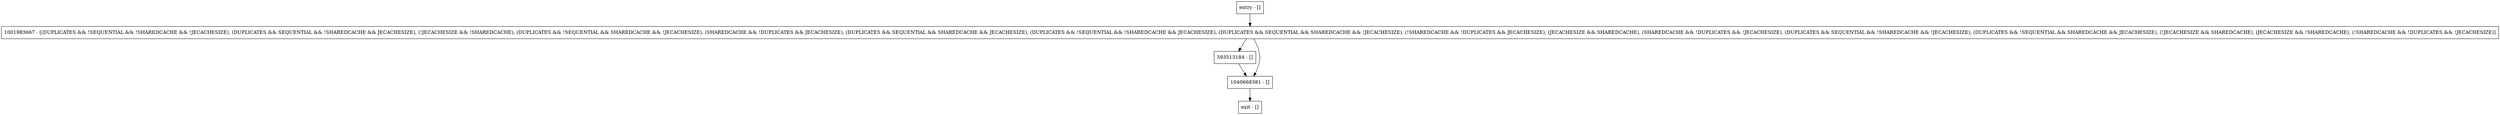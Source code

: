 digraph refreshTreeMemoryUsage {
node [shape=record];
entry [label="entry - []"];
exit [label="exit - []"];
593513184 [label="593513184 - []"];
1040668381 [label="1040668381 - []"];
1001983667 [label="1001983667 - [(DUPLICATES && !SEQUENTIAL && !SHAREDCACHE && !JECACHESIZE), (DUPLICATES && SEQUENTIAL && !SHAREDCACHE && JECACHESIZE), (!JECACHESIZE && !SHAREDCACHE), (DUPLICATES && !SEQUENTIAL && SHAREDCACHE && !JECACHESIZE), (SHAREDCACHE && !DUPLICATES && JECACHESIZE), (DUPLICATES && SEQUENTIAL && SHAREDCACHE && JECACHESIZE), (DUPLICATES && !SEQUENTIAL && !SHAREDCACHE && JECACHESIZE), (DUPLICATES && SEQUENTIAL && SHAREDCACHE && !JECACHESIZE), (!SHAREDCACHE && !DUPLICATES && JECACHESIZE), (JECACHESIZE && SHAREDCACHE), (SHAREDCACHE && !DUPLICATES && !JECACHESIZE), (DUPLICATES && SEQUENTIAL && !SHAREDCACHE && !JECACHESIZE), (DUPLICATES && !SEQUENTIAL && SHAREDCACHE && JECACHESIZE), (!JECACHESIZE && SHAREDCACHE), (JECACHESIZE && !SHAREDCACHE), (!SHAREDCACHE && !DUPLICATES && !JECACHESIZE)]"];
entry;
exit;
entry -> 1001983667;
593513184 -> 1040668381;
1040668381 -> exit;
1001983667 -> 593513184;
1001983667 -> 1040668381;
}
